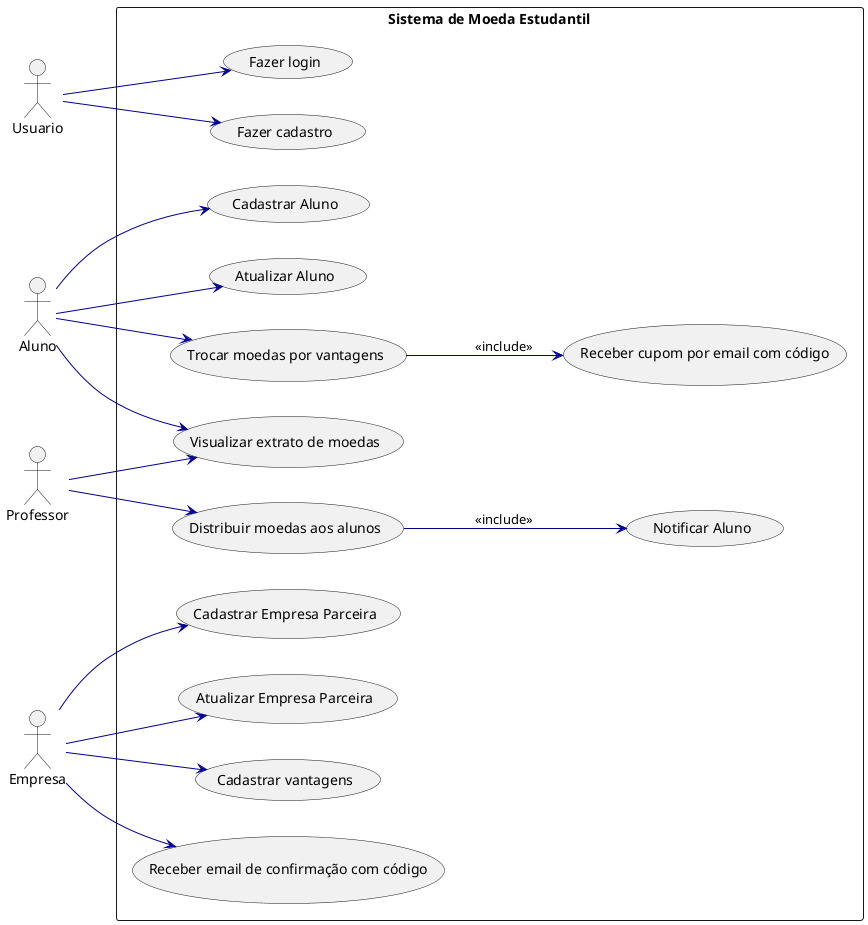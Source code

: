 @startuml
left to right direction
skinparam packageStyle rectangle
skinparam usecase {
  ArrowColor DarkBlue
  ActorBorderColor black
  ActorFontStyle bold
  UsecaseBorderColor Navy
  UsecaseFontColor DarkBlue
}

actor Usuario
actor Aluno
actor Professor
actor Empresa

package "Sistema de Moeda Estudantil" {

  usecase "Fazer login" as UC_Login
  usecase "Fazer cadastro" as UC_CadUsuario
  usecase "Cadastrar Aluno" as UC_CadAluno
  usecase "Atualizar Aluno" as UC_UpdAluno
  usecase "Cadastrar Empresa Parceira" as UC_CadEmpresa
  usecase "Atualizar Empresa Parceira" as UC_UpdEmpresa
  usecase "Visualizar extrato de moedas" as UC_Extrato
  usecase "Trocar moedas por vantagens" as UC_TrocaMoedas
  usecase "Receber cupom por email com código" as UC_EmailCupom
  usecase "Notificar Aluno" as UC_ReceberMoedas
  usecase "Distribuir moedas aos alunos" as UC_DistribuirMoedas
  usecase "Cadastrar vantagens" as UC_CadVantagem
  usecase "Receber email de confirmação com código" as UC_ConfirmacaoParceiro
}

Usuario --> UC_Login
Usuario --> UC_CadUsuario
Aluno --> UC_CadAluno
Aluno --> UC_UpdAluno
Aluno --> UC_Extrato
Aluno --> UC_TrocaMoedas

Professor --> UC_DistribuirMoedas
Professor --> UC_Extrato

Empresa --> UC_CadEmpresa
Empresa --> UC_UpdEmpresa
Empresa --> UC_CadVantagem
Empresa --> UC_ConfirmacaoParceiro

UC_TrocaMoedas --> UC_EmailCupom : <<include>>
UC_DistribuirMoedas --> UC_ReceberMoedas : <<include>>

@enduml
